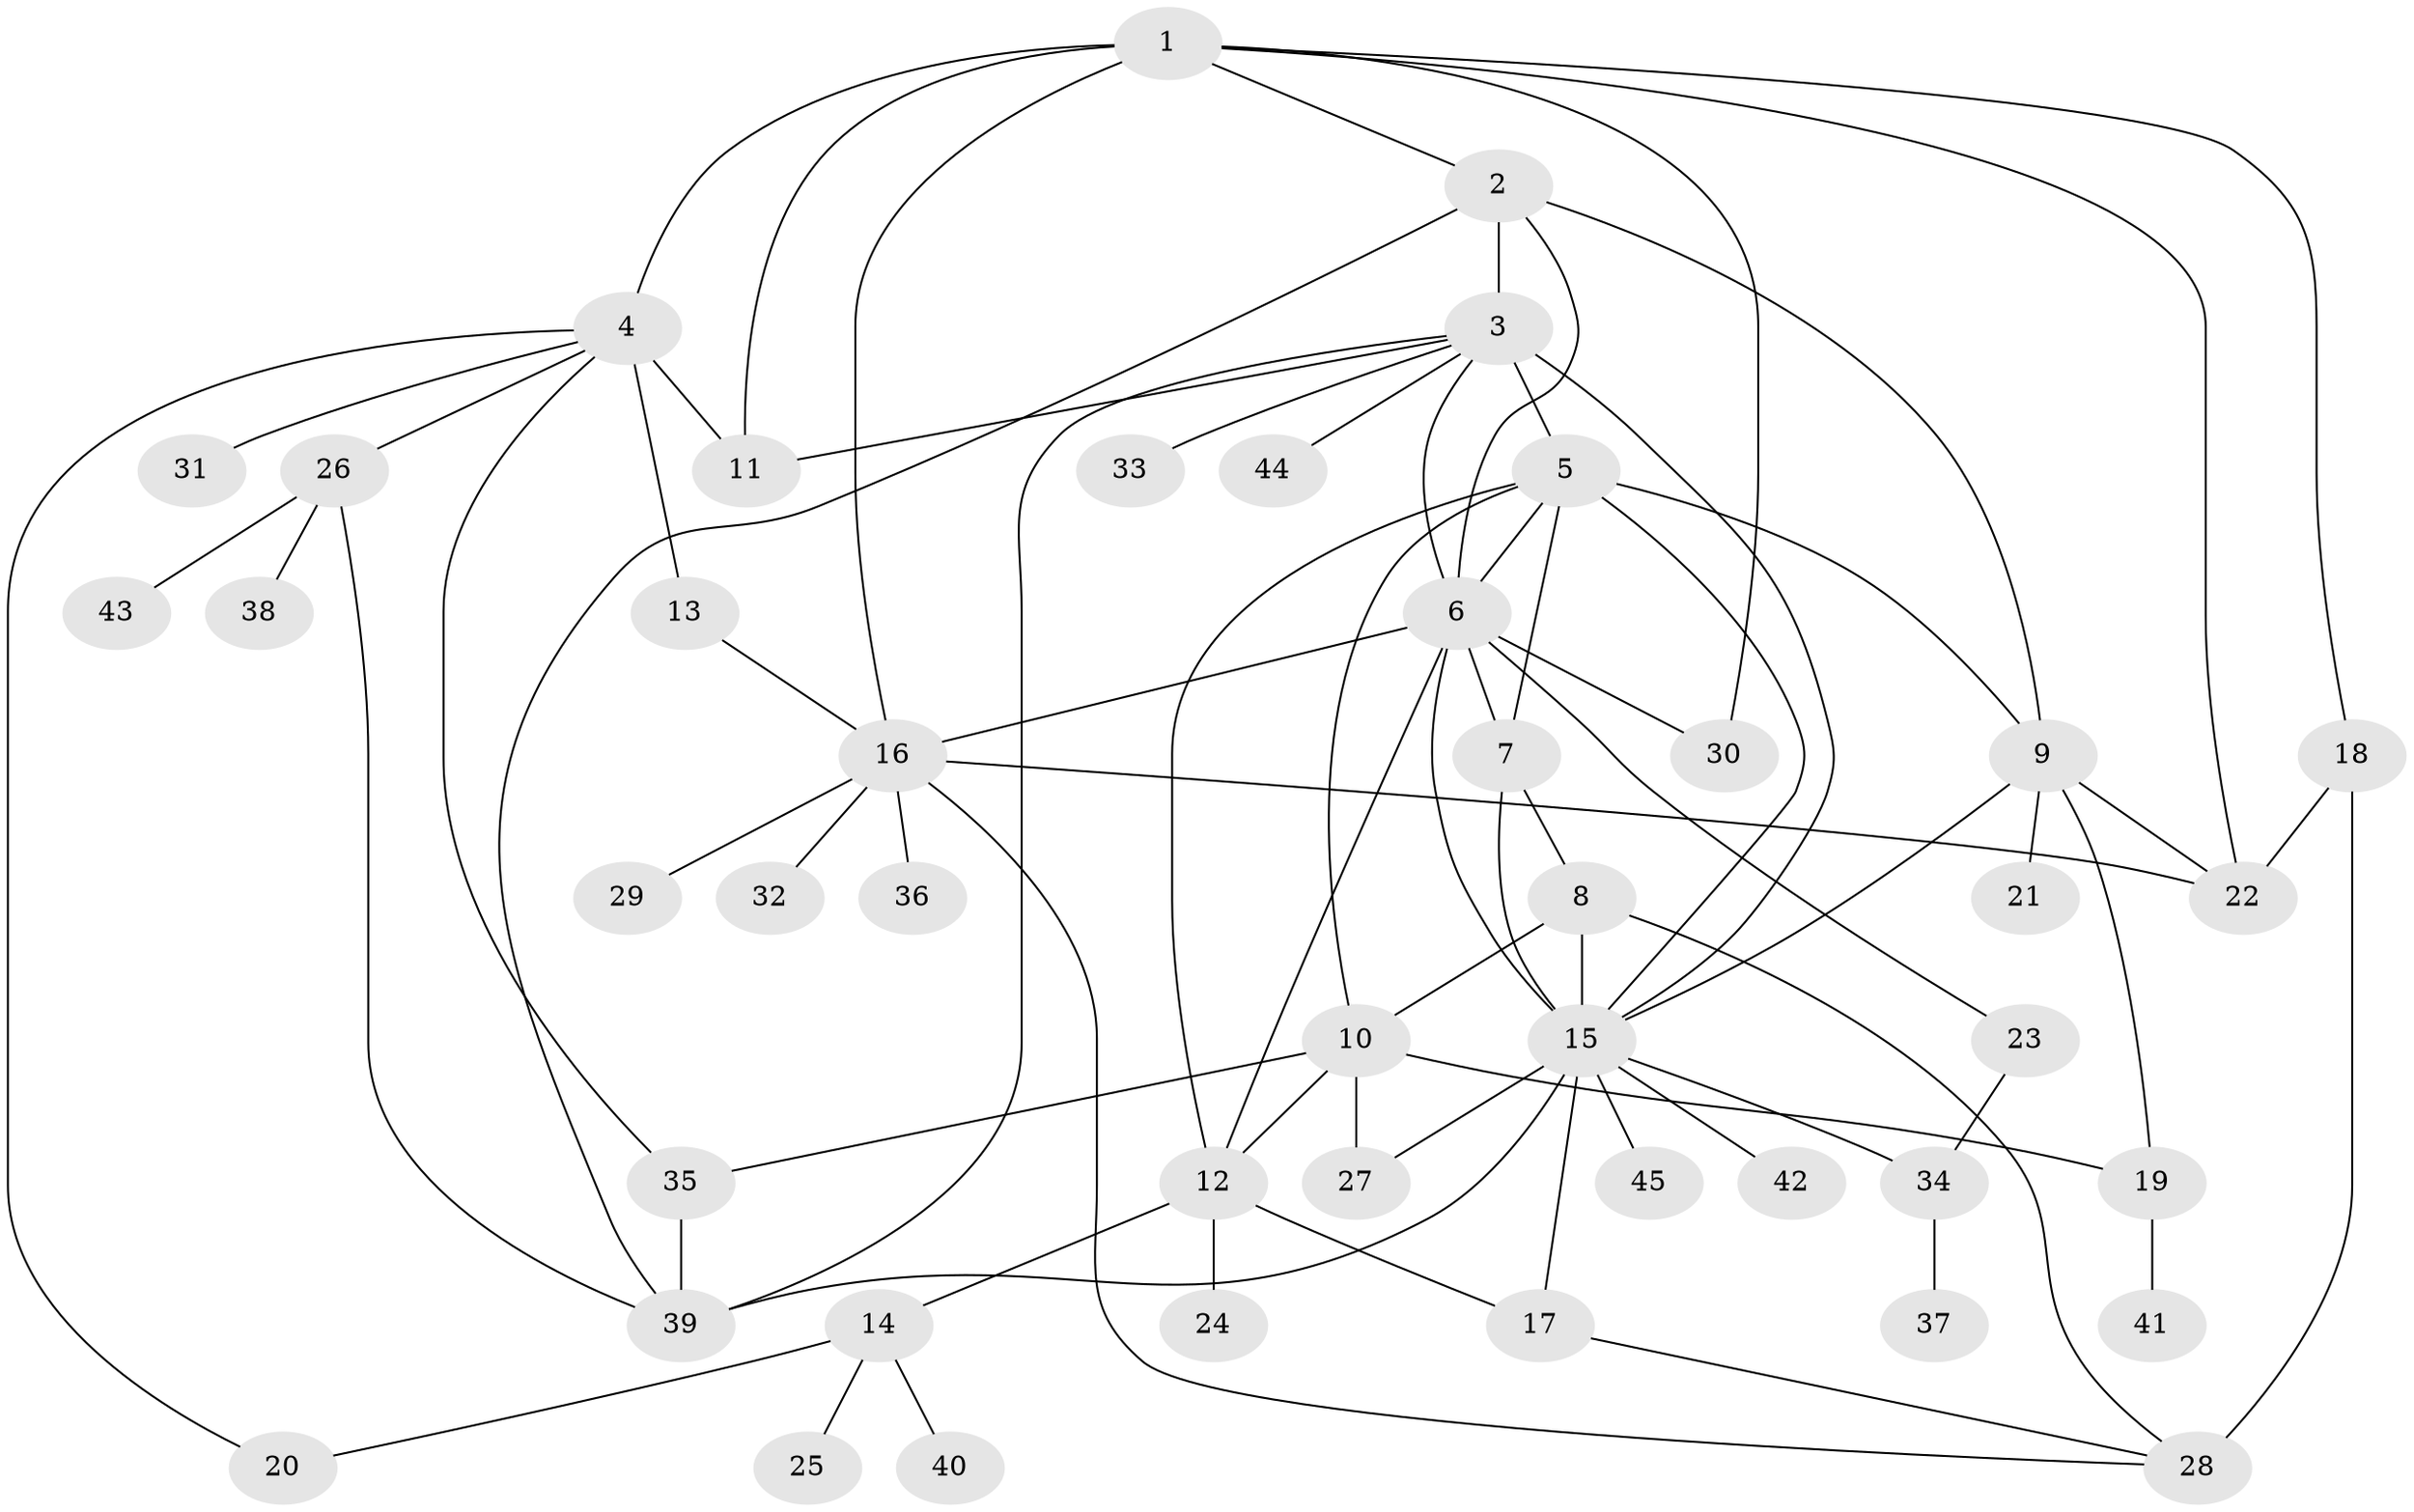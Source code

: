 // original degree distribution, {10: 0.022222222222222223, 4: 0.06666666666666667, 3: 0.1, 7: 0.03333333333333333, 23: 0.011111111111111112, 5: 0.05555555555555555, 1: 0.45555555555555555, 11: 0.011111111111111112, 8: 0.011111111111111112, 2: 0.2, 16: 0.011111111111111112, 6: 0.022222222222222223}
// Generated by graph-tools (version 1.1) at 2025/35/03/09/25 02:35:33]
// undirected, 45 vertices, 77 edges
graph export_dot {
graph [start="1"]
  node [color=gray90,style=filled];
  1;
  2;
  3;
  4;
  5;
  6;
  7;
  8;
  9;
  10;
  11;
  12;
  13;
  14;
  15;
  16;
  17;
  18;
  19;
  20;
  21;
  22;
  23;
  24;
  25;
  26;
  27;
  28;
  29;
  30;
  31;
  32;
  33;
  34;
  35;
  36;
  37;
  38;
  39;
  40;
  41;
  42;
  43;
  44;
  45;
  1 -- 2 [weight=1.0];
  1 -- 4 [weight=1.0];
  1 -- 11 [weight=2.0];
  1 -- 16 [weight=1.0];
  1 -- 18 [weight=1.0];
  1 -- 22 [weight=1.0];
  1 -- 30 [weight=1.0];
  2 -- 3 [weight=1.0];
  2 -- 6 [weight=1.0];
  2 -- 9 [weight=1.0];
  2 -- 39 [weight=1.0];
  3 -- 5 [weight=11.0];
  3 -- 6 [weight=2.0];
  3 -- 11 [weight=1.0];
  3 -- 15 [weight=1.0];
  3 -- 33 [weight=1.0];
  3 -- 39 [weight=1.0];
  3 -- 44 [weight=1.0];
  4 -- 11 [weight=2.0];
  4 -- 13 [weight=1.0];
  4 -- 20 [weight=1.0];
  4 -- 26 [weight=1.0];
  4 -- 31 [weight=1.0];
  4 -- 35 [weight=1.0];
  5 -- 6 [weight=2.0];
  5 -- 7 [weight=1.0];
  5 -- 9 [weight=1.0];
  5 -- 10 [weight=1.0];
  5 -- 12 [weight=1.0];
  5 -- 15 [weight=1.0];
  6 -- 7 [weight=1.0];
  6 -- 12 [weight=1.0];
  6 -- 15 [weight=1.0];
  6 -- 16 [weight=1.0];
  6 -- 23 [weight=1.0];
  6 -- 30 [weight=1.0];
  7 -- 8 [weight=1.0];
  7 -- 15 [weight=1.0];
  8 -- 10 [weight=1.0];
  8 -- 15 [weight=1.0];
  8 -- 28 [weight=1.0];
  9 -- 15 [weight=1.0];
  9 -- 19 [weight=1.0];
  9 -- 21 [weight=1.0];
  9 -- 22 [weight=1.0];
  10 -- 12 [weight=1.0];
  10 -- 19 [weight=1.0];
  10 -- 27 [weight=4.0];
  10 -- 35 [weight=1.0];
  12 -- 14 [weight=1.0];
  12 -- 17 [weight=1.0];
  12 -- 24 [weight=1.0];
  13 -- 16 [weight=1.0];
  14 -- 20 [weight=1.0];
  14 -- 25 [weight=1.0];
  14 -- 40 [weight=1.0];
  15 -- 17 [weight=1.0];
  15 -- 27 [weight=2.0];
  15 -- 34 [weight=1.0];
  15 -- 39 [weight=1.0];
  15 -- 42 [weight=1.0];
  15 -- 45 [weight=1.0];
  16 -- 22 [weight=1.0];
  16 -- 28 [weight=1.0];
  16 -- 29 [weight=1.0];
  16 -- 32 [weight=1.0];
  16 -- 36 [weight=1.0];
  17 -- 28 [weight=1.0];
  18 -- 22 [weight=1.0];
  18 -- 28 [weight=3.0];
  19 -- 41 [weight=1.0];
  23 -- 34 [weight=1.0];
  26 -- 38 [weight=1.0];
  26 -- 39 [weight=1.0];
  26 -- 43 [weight=1.0];
  34 -- 37 [weight=1.0];
  35 -- 39 [weight=2.0];
}
